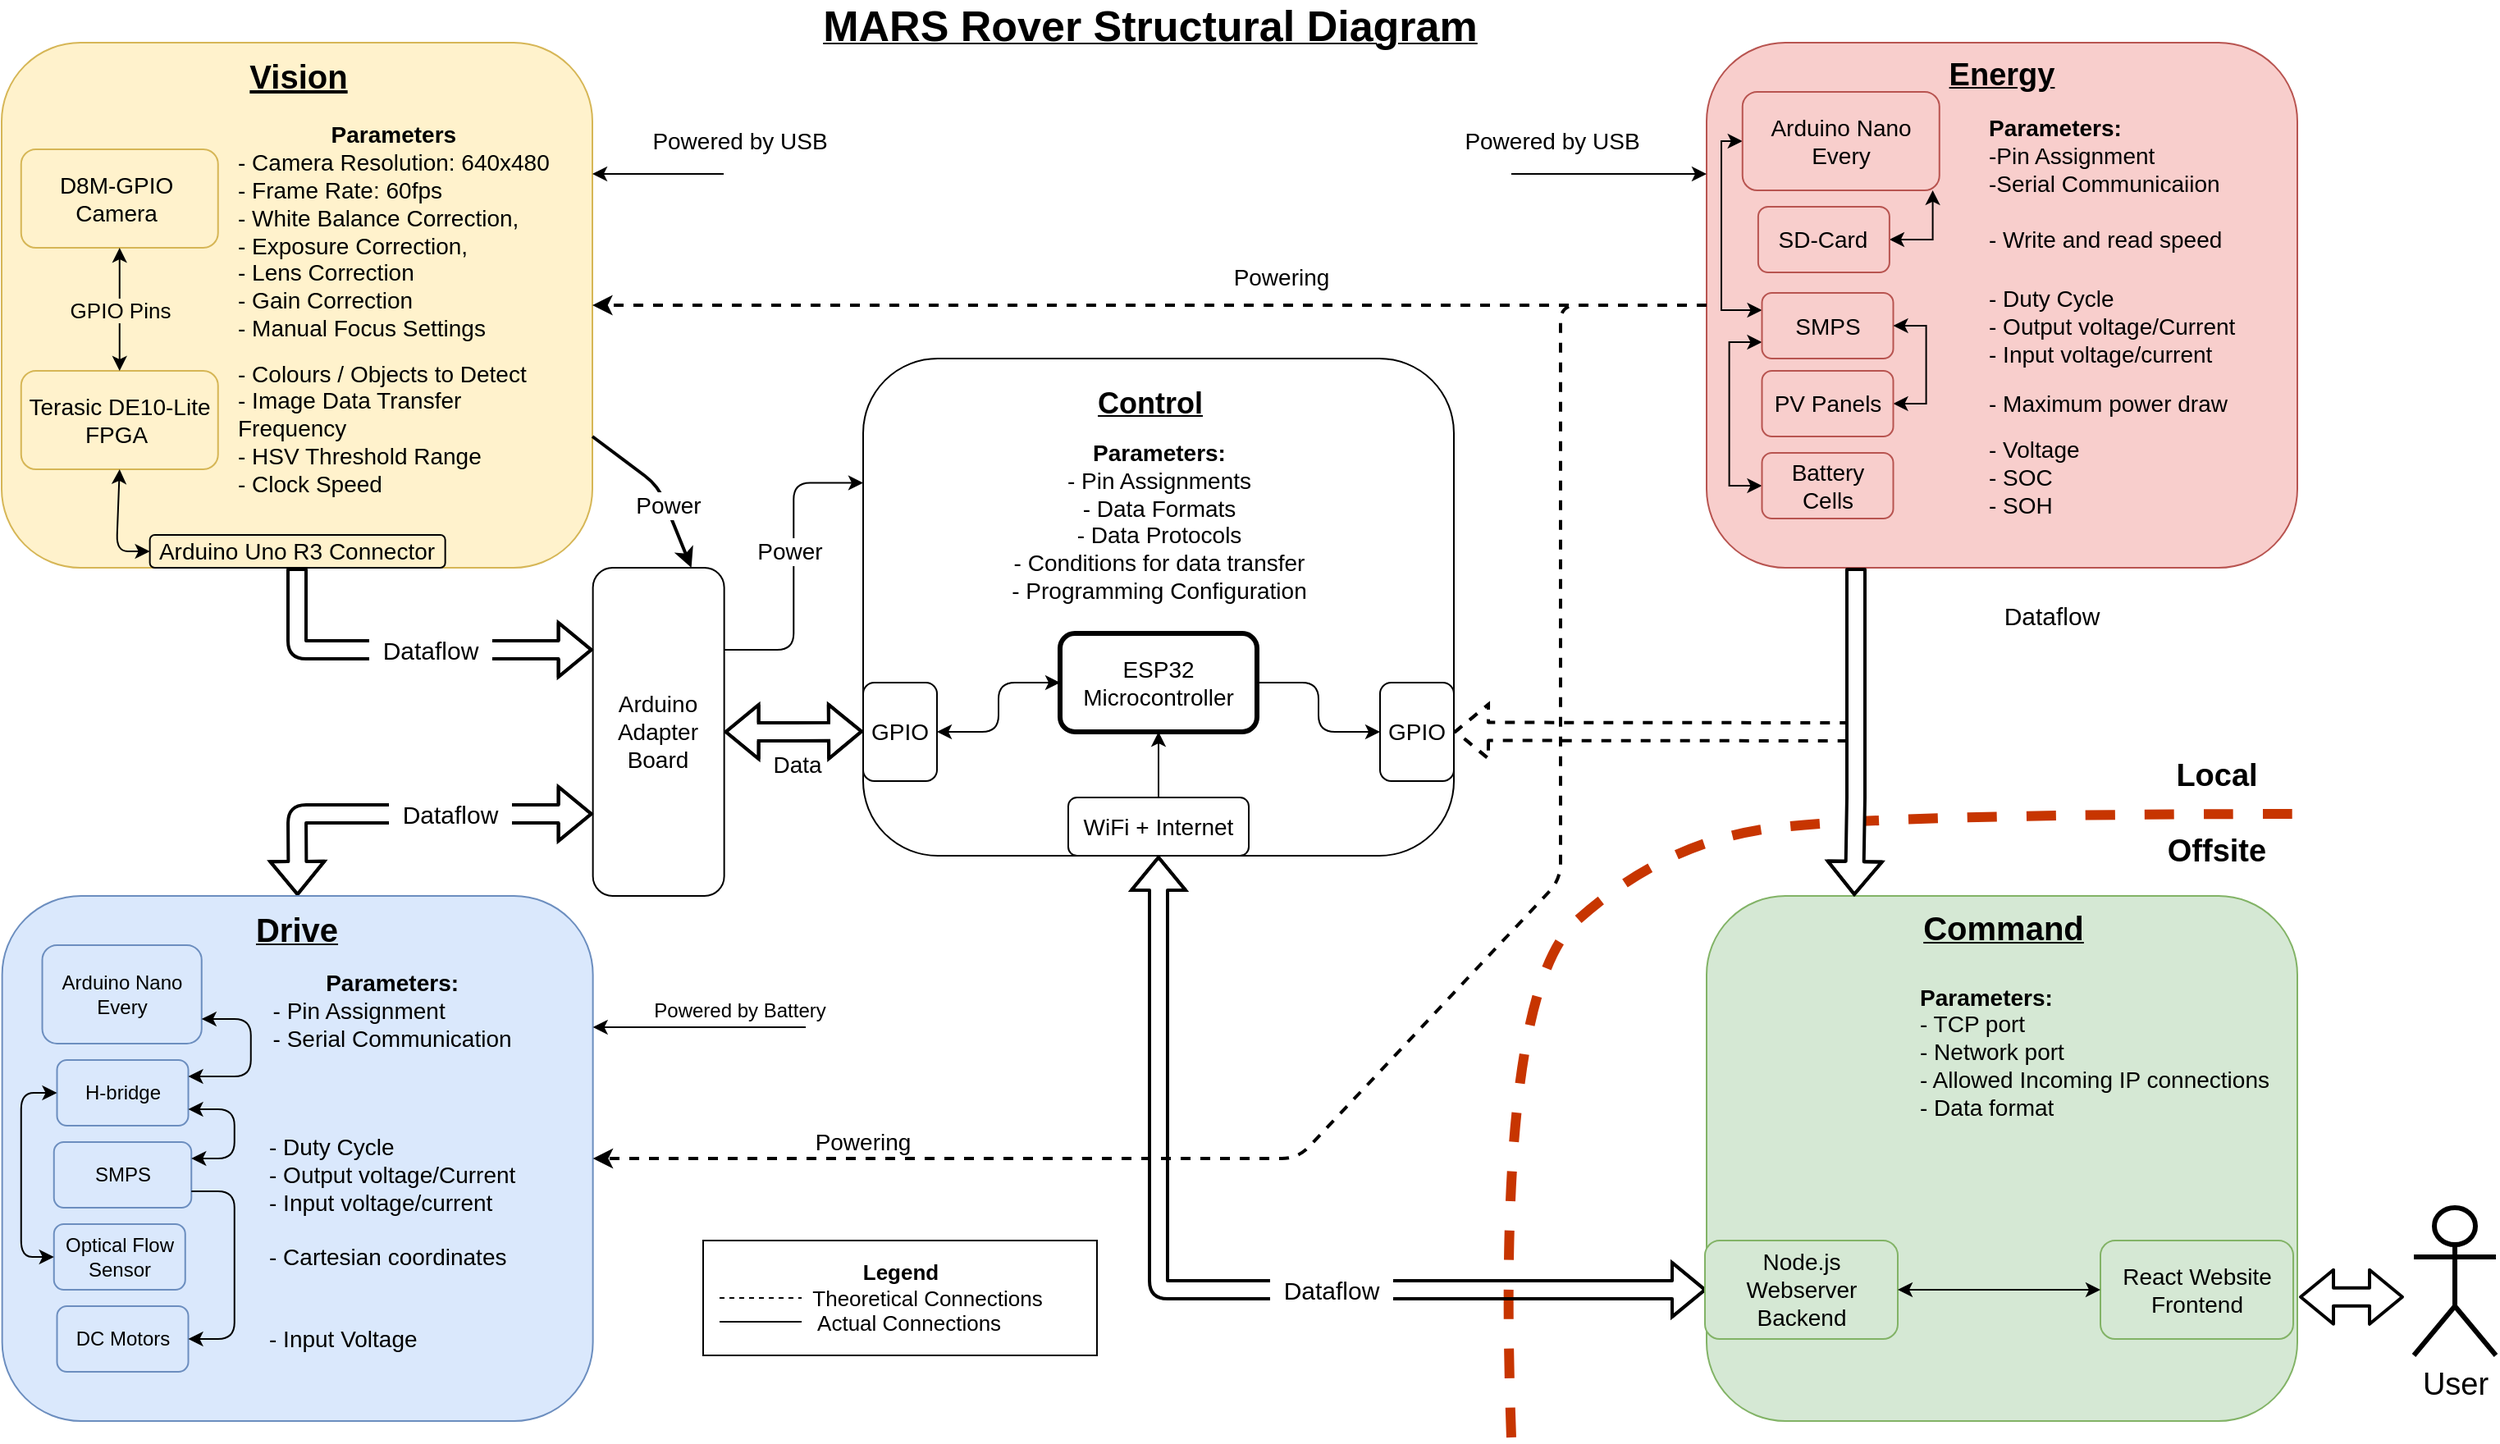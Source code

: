 <mxfile>
    <diagram id="hSmGTWOT8QbK2SNYuq14" name="Page-1">
        <mxGraphModel dx="57" dy="1204" grid="1" gridSize="10" guides="1" tooltips="1" connect="1" arrows="1" fold="1" page="1" pageScale="1" pageWidth="827" pageHeight="1169" math="0" shadow="0">
            <root>
                <mxCell id="0"/>
                <mxCell id="1" parent="0"/>
                <mxCell id="80" value="" style="endArrow=none;dashed=1;html=1;strokeWidth=6;fontSize=16;curved=1;fillColor=#fa6800;strokeColor=#C73500;" edge="1" parent="1">
                    <mxGeometry width="50" height="50" relative="1" as="geometry">
                        <mxPoint x="1040" y="-270" as="sourcePoint"/>
                        <mxPoint x="1530" y="-650" as="targetPoint"/>
                        <Array as="points">
                            <mxPoint x="1030" y="-540"/>
                            <mxPoint x="1130" y="-630"/>
                            <mxPoint x="1250" y="-650"/>
                        </Array>
                    </mxGeometry>
                </mxCell>
                <mxCell id="vZo6r4Elmoyre8F_M5Mg-2" value="" style="rounded=1;whiteSpace=wrap;html=1;fillColor=#f8cecc;strokeColor=#b85450;" parent="1" vertex="1">
                    <mxGeometry x="1159" y="-1120" width="360" height="320" as="geometry"/>
                </mxCell>
                <mxCell id="vZo6r4Elmoyre8F_M5Mg-6" value="" style="rounded=1;whiteSpace=wrap;html=1;fillColor=#fff2cc;strokeColor=#d6b656;" parent="1" vertex="1">
                    <mxGeometry x="120" y="-1120" width="360" height="320" as="geometry"/>
                </mxCell>
                <mxCell id="vZo6r4Elmoyre8F_M5Mg-8" value="" style="rounded=1;whiteSpace=wrap;html=1;" parent="1" vertex="1">
                    <mxGeometry x="645" y="-927.5" width="360" height="303" as="geometry"/>
                </mxCell>
                <mxCell id="75" style="edgeStyle=orthogonalEdgeStyle;rounded=1;orthogonalLoop=1;jettySize=auto;html=1;exitX=1;exitY=0.5;exitDx=0;exitDy=0;entryX=0;entryY=0.5;entryDx=0;entryDy=0;startArrow=none;startFill=0;" edge="1" parent="1" source="vZo6r4Elmoyre8F_M5Mg-9" target="74">
                    <mxGeometry relative="1" as="geometry"/>
                </mxCell>
                <mxCell id="vZo6r4Elmoyre8F_M5Mg-9" value="&lt;div style=&quot;font-size: 14px&quot;&gt;&lt;span style=&quot;font-size: 14px&quot;&gt;ESP32 Microcontroller&lt;/span&gt;&lt;/div&gt;" style="rounded=1;whiteSpace=wrap;html=1;align=center;fontSize=14;strokeWidth=3;" parent="1" vertex="1">
                    <mxGeometry x="765" y="-760" width="120" height="60" as="geometry"/>
                </mxCell>
                <mxCell id="67" style="edgeStyle=orthogonalEdgeStyle;rounded=0;orthogonalLoop=1;jettySize=auto;html=1;exitX=1;exitY=0.5;exitDx=0;exitDy=0;entryX=0;entryY=0.75;entryDx=0;entryDy=0;startArrow=classic;startFill=1;shape=flexArrow;strokeWidth=2;" edge="1" parent="1" source="vZo6r4Elmoyre8F_M5Mg-10" target="vZo6r4Elmoyre8F_M5Mg-8">
                    <mxGeometry relative="1" as="geometry"/>
                </mxCell>
                <mxCell id="70" style="edgeStyle=orthogonalEdgeStyle;rounded=1;orthogonalLoop=1;jettySize=auto;html=1;exitX=1;exitY=0.25;exitDx=0;exitDy=0;entryX=0;entryY=0.25;entryDx=0;entryDy=0;startArrow=none;startFill=0;" edge="1" parent="1" source="vZo6r4Elmoyre8F_M5Mg-10" target="vZo6r4Elmoyre8F_M5Mg-8">
                    <mxGeometry relative="1" as="geometry"/>
                </mxCell>
                <mxCell id="78" value="Power" style="edgeLabel;html=1;align=center;verticalAlign=middle;resizable=0;points=[];fontSize=14;" vertex="1" connectable="0" parent="70">
                    <mxGeometry x="-0.266" y="3" relative="1" as="geometry">
                        <mxPoint y="-34.38" as="offset"/>
                    </mxGeometry>
                </mxCell>
                <mxCell id="vZo6r4Elmoyre8F_M5Mg-10" value="Arduino Adapter Board" style="rounded=1;whiteSpace=wrap;html=1;fontSize=14;" parent="1" vertex="1">
                    <mxGeometry x="480.32" y="-800" width="80" height="200" as="geometry"/>
                </mxCell>
                <mxCell id="34" style="edgeStyle=orthogonalEdgeStyle;rounded=0;orthogonalLoop=1;jettySize=auto;html=1;exitX=0;exitY=0.5;exitDx=0;exitDy=0;entryX=0;entryY=0.25;entryDx=0;entryDy=0;startArrow=classic;startFill=1;" parent="1" source="vZo6r4Elmoyre8F_M5Mg-13" target="vZo6r4Elmoyre8F_M5Mg-14" edge="1">
                    <mxGeometry relative="1" as="geometry">
                        <Array as="points">
                            <mxPoint x="1168" y="-1060"/>
                            <mxPoint x="1168" y="-957"/>
                            <mxPoint x="1193" y="-957"/>
                        </Array>
                    </mxGeometry>
                </mxCell>
                <mxCell id="vZo6r4Elmoyre8F_M5Mg-13" value="Arduino Nano Every" style="rounded=1;whiteSpace=wrap;html=1;fillColor=#f8cecc;strokeColor=#b85450;fontSize=14;" parent="1" vertex="1">
                    <mxGeometry x="1180.88" y="-1090" width="120" height="60" as="geometry"/>
                </mxCell>
                <mxCell id="63" style="edgeStyle=orthogonalEdgeStyle;rounded=0;orthogonalLoop=1;jettySize=auto;html=1;exitX=0;exitY=0.75;exitDx=0;exitDy=0;entryX=0;entryY=0.5;entryDx=0;entryDy=0;startArrow=classic;startFill=1;" edge="1" parent="1" source="vZo6r4Elmoyre8F_M5Mg-14" target="vZo6r4Elmoyre8F_M5Mg-18">
                    <mxGeometry relative="1" as="geometry"/>
                </mxCell>
                <mxCell id="vZo6r4Elmoyre8F_M5Mg-14" value="SMPS" style="rounded=1;whiteSpace=wrap;html=1;fillColor=#f8cecc;strokeColor=#b85450;fontSize=14;" parent="1" vertex="1">
                    <mxGeometry x="1192.75" y="-967.5" width="80" height="40" as="geometry"/>
                </mxCell>
                <mxCell id="vZo6r4Elmoyre8F_M5Mg-18" value="Battery Cells" style="rounded=1;whiteSpace=wrap;html=1;fillColor=#f8cecc;strokeColor=#b85450;fontSize=14;" parent="1" vertex="1">
                    <mxGeometry x="1192.75" y="-870" width="80" height="40" as="geometry"/>
                </mxCell>
                <mxCell id="62" style="edgeStyle=orthogonalEdgeStyle;rounded=0;orthogonalLoop=1;jettySize=auto;html=1;exitX=1;exitY=0.5;exitDx=0;exitDy=0;entryX=1;entryY=0.5;entryDx=0;entryDy=0;startArrow=classic;startFill=1;" edge="1" parent="1" source="vZo6r4Elmoyre8F_M5Mg-19" target="vZo6r4Elmoyre8F_M5Mg-14">
                    <mxGeometry relative="1" as="geometry"/>
                </mxCell>
                <mxCell id="vZo6r4Elmoyre8F_M5Mg-19" value="PV Panels" style="rounded=1;whiteSpace=wrap;html=1;fillColor=#f8cecc;strokeColor=#b85450;fontSize=14;" parent="1" vertex="1">
                    <mxGeometry x="1192.75" y="-920" width="80" height="40" as="geometry"/>
                </mxCell>
                <mxCell id="vZo6r4Elmoyre8F_M5Mg-23" value="D8M-GPIO&amp;nbsp;&lt;br style=&quot;font-size: 14px;&quot;&gt;Camera&amp;nbsp;" style="rounded=1;whiteSpace=wrap;html=1;fillColor=#fff2cc;strokeColor=#d6b656;fontSize=14;" parent="1" vertex="1">
                    <mxGeometry x="131.88" y="-1055" width="120" height="60" as="geometry"/>
                </mxCell>
                <mxCell id="vZo6r4Elmoyre8F_M5Mg-24" value="Terasic DE10-Lite FPGA&amp;nbsp;" style="rounded=1;whiteSpace=wrap;html=1;fillColor=#fff2cc;strokeColor=#d6b656;fontSize=14;" parent="1" vertex="1">
                    <mxGeometry x="131.88" y="-920" width="120" height="60" as="geometry"/>
                </mxCell>
                <mxCell id="vZo6r4Elmoyre8F_M5Mg-25" value="&lt;font style=&quot;font-size: 20px;&quot;&gt;&lt;b style=&quot;font-size: 20px;&quot;&gt;&lt;u style=&quot;font-size: 20px;&quot;&gt;Vision&lt;/u&gt;&lt;/b&gt;&lt;/font&gt;" style="text;html=1;strokeColor=none;fillColor=none;align=center;verticalAlign=middle;whiteSpace=wrap;rounded=0;fontSize=20;" parent="1" vertex="1">
                    <mxGeometry x="281.26" y="-1110" width="40" height="20" as="geometry"/>
                </mxCell>
                <mxCell id="vZo6r4Elmoyre8F_M5Mg-26" value="&lt;font style=&quot;font-size: 19px;&quot;&gt;&lt;b style=&quot;font-size: 19px;&quot;&gt;&lt;u style=&quot;font-size: 19px;&quot;&gt;Energy&lt;/u&gt;&lt;/b&gt;&lt;/font&gt;" style="text;html=1;strokeColor=none;fillColor=none;align=center;verticalAlign=middle;whiteSpace=wrap;rounded=0;fontSize=19;" parent="1" vertex="1">
                    <mxGeometry x="1319" y="-1110" width="40" height="20" as="geometry"/>
                </mxCell>
                <mxCell id="vZo6r4Elmoyre8F_M5Mg-30" value="&lt;span style=&quot;font-size: 18px;&quot;&gt;&lt;b style=&quot;font-size: 18px;&quot;&gt;&lt;u style=&quot;font-size: 18px;&quot;&gt;Control&lt;/u&gt;&lt;/b&gt;&lt;/span&gt;" style="text;html=1;strokeColor=none;fillColor=none;align=center;verticalAlign=middle;whiteSpace=wrap;rounded=0;fontSize=18;" parent="1" vertex="1">
                    <mxGeometry x="800" y="-910" width="40" height="20" as="geometry"/>
                </mxCell>
                <mxCell id="vZo6r4Elmoyre8F_M5Mg-31" value="&lt;b&gt;&lt;u&gt;&lt;font style=&quot;font-size: 26px&quot;&gt;MARS Rover Structural Diagram&lt;/font&gt;&lt;/u&gt;&lt;/b&gt;" style="text;html=1;strokeColor=none;fillColor=none;align=center;verticalAlign=middle;whiteSpace=wrap;rounded=0;" parent="1" vertex="1">
                    <mxGeometry x="590" y="-1140" width="460" height="20" as="geometry"/>
                </mxCell>
                <mxCell id="64" style="edgeStyle=orthogonalEdgeStyle;rounded=0;orthogonalLoop=1;jettySize=auto;html=1;exitX=1;exitY=0.5;exitDx=0;exitDy=0;entryX=0.966;entryY=0.999;entryDx=0;entryDy=0;entryPerimeter=0;startArrow=classic;startFill=1;" edge="1" parent="1" source="vZo6r4Elmoyre8F_M5Mg-32" target="vZo6r4Elmoyre8F_M5Mg-13">
                    <mxGeometry relative="1" as="geometry"/>
                </mxCell>
                <mxCell id="vZo6r4Elmoyre8F_M5Mg-32" value="SD-Card" style="rounded=1;whiteSpace=wrap;html=1;fillColor=#f8cecc;strokeColor=#b85450;fontSize=14;" parent="1" vertex="1">
                    <mxGeometry x="1190.44" y="-1020" width="80" height="40" as="geometry"/>
                </mxCell>
                <mxCell id="vZo6r4Elmoyre8F_M5Mg-34" value="" style="endArrow=classic;html=1;exitX=0;exitY=0.5;exitDx=0;exitDy=0;dashed=1;entryX=1;entryY=0.5;entryDx=0;entryDy=0;strokeWidth=2;" parent="1" source="vZo6r4Elmoyre8F_M5Mg-2" target="vZo6r4Elmoyre8F_M5Mg-6" edge="1">
                    <mxGeometry width="50" height="50" relative="1" as="geometry">
                        <mxPoint x="500" y="-985" as="sourcePoint"/>
                        <mxPoint x="380" y="-980" as="targetPoint"/>
                    </mxGeometry>
                </mxCell>
                <mxCell id="vZo6r4Elmoyre8F_M5Mg-38" value="Powering" style="text;html=1;strokeColor=none;fillColor=none;align=center;verticalAlign=middle;whiteSpace=wrap;rounded=0;fontSize=14;" parent="1" vertex="1">
                    <mxGeometry x="880" y="-987.5" width="40" height="20" as="geometry"/>
                </mxCell>
                <mxCell id="vZo6r4Elmoyre8F_M5Mg-43" value="" style="endArrow=classic;html=1;entryX=1;entryY=0.25;entryDx=0;entryDy=0;" parent="1" target="vZo6r4Elmoyre8F_M5Mg-6" edge="1">
                    <mxGeometry width="50" height="50" relative="1" as="geometry">
                        <mxPoint x="560" y="-1040" as="sourcePoint"/>
                        <mxPoint x="340" y="-1030" as="targetPoint"/>
                    </mxGeometry>
                </mxCell>
                <mxCell id="vZo6r4Elmoyre8F_M5Mg-44" value="Powered by USB" style="text;html=1;strokeColor=none;fillColor=none;align=center;verticalAlign=middle;whiteSpace=wrap;rounded=0;fontSize=14;" parent="1" vertex="1">
                    <mxGeometry x="500" y="-1070" width="140" height="20" as="geometry"/>
                </mxCell>
                <mxCell id="vZo6r4Elmoyre8F_M5Mg-53" value="" style="endArrow=classic;html=1;entryX=0;entryY=0.25;entryDx=0;entryDy=0;" parent="1" target="vZo6r4Elmoyre8F_M5Mg-2" edge="1">
                    <mxGeometry width="50" height="50" relative="1" as="geometry">
                        <mxPoint x="1040" y="-1040" as="sourcePoint"/>
                        <mxPoint x="590" y="-1020.5" as="targetPoint"/>
                        <Array as="points"/>
                    </mxGeometry>
                </mxCell>
                <mxCell id="vZo6r4Elmoyre8F_M5Mg-54" value="Powered by&amp;nbsp;USB" style="text;html=1;strokeColor=none;fillColor=none;align=center;verticalAlign=middle;whiteSpace=wrap;rounded=0;fontSize=14;" parent="1" vertex="1">
                    <mxGeometry x="990" y="-1070" width="150" height="20" as="geometry"/>
                </mxCell>
                <mxCell id="vZo6r4Elmoyre8F_M5Mg-55" value="" style="endArrow=classic;startArrow=classic;html=1;entryX=0.5;entryY=1;entryDx=0;entryDy=0;exitX=0.5;exitY=0;exitDx=0;exitDy=0;" parent="1" source="vZo6r4Elmoyre8F_M5Mg-24" target="vZo6r4Elmoyre8F_M5Mg-23" edge="1">
                    <mxGeometry width="50" height="50" relative="1" as="geometry">
                        <mxPoint x="101.88" y="-850" as="sourcePoint"/>
                        <mxPoint x="151.88" y="-900" as="targetPoint"/>
                    </mxGeometry>
                </mxCell>
                <mxCell id="9" value="GPIO Pins" style="edgeLabel;html=1;align=center;verticalAlign=middle;resizable=0;points=[];labelBackgroundColor=#FFF2CC;fontSize=13;" parent="vZo6r4Elmoyre8F_M5Mg-55" vertex="1" connectable="0">
                    <mxGeometry x="0.222" y="1" relative="1" as="geometry">
                        <mxPoint x="1" y="9" as="offset"/>
                    </mxGeometry>
                </mxCell>
                <mxCell id="KPlfj069VjZipwwZR6Ud-6" value="&lt;b style=&quot;font-size: 14px&quot;&gt;Parameters:&lt;/b&gt;&lt;br style=&quot;font-size: 14px&quot;&gt;- Pin Assignments&lt;br style=&quot;font-size: 14px&quot;&gt;- Data Formats&lt;br style=&quot;font-size: 14px&quot;&gt;- Data Protocols&lt;br style=&quot;font-size: 14px&quot;&gt;- Conditions for data transfer&lt;br&gt;- Programming Configuration" style="text;html=1;strokeColor=none;fillColor=none;align=center;verticalAlign=top;whiteSpace=wrap;rounded=0;fontSize=14;" parent="1" vertex="1">
                    <mxGeometry x="712.5" y="-885" width="225" height="125" as="geometry"/>
                </mxCell>
                <mxCell id="KPlfj069VjZipwwZR6Ud-11" value="" style="shape=flexArrow;endArrow=classic;startArrow=classic;html=1;entryX=0.5;entryY=1;entryDx=0;entryDy=0;strokeWidth=2;exitX=0;exitY=0.75;exitDx=0;exitDy=0;" parent="1" source="vZo6r4Elmoyre8F_M5Mg-5" target="vZo6r4Elmoyre8F_M5Mg-8" edge="1">
                    <mxGeometry width="100" height="100" relative="1" as="geometry">
                        <mxPoint x="414.0" y="-540" as="sourcePoint"/>
                        <mxPoint x="460" y="-610" as="targetPoint"/>
                        <Array as="points">
                            <mxPoint x="825" y="-360"/>
                        </Array>
                    </mxGeometry>
                </mxCell>
                <mxCell id="KPlfj069VjZipwwZR6Ud-12" value="&lt;span style=&quot;font-size: 15px;&quot;&gt;&amp;nbsp; Dataflow&amp;nbsp;&amp;nbsp;&lt;/span&gt;" style="edgeLabel;html=1;align=center;verticalAlign=middle;resizable=0;points=[];fontSize=15;" parent="KPlfj069VjZipwwZR6Ud-11" vertex="1" connectable="0">
                    <mxGeometry x="0.163" y="-2" relative="1" as="geometry">
                        <mxPoint x="103" y="14" as="offset"/>
                    </mxGeometry>
                </mxCell>
                <mxCell id="KPlfj069VjZipwwZR6Ud-15" value="" style="shape=flexArrow;endArrow=classic;startArrow=classic;html=1;exitX=0.5;exitY=0;exitDx=0;exitDy=0;strokeWidth=2;entryX=0;entryY=0.75;entryDx=0;entryDy=0;" parent="1" source="vZo6r4Elmoyre8F_M5Mg-7" target="vZo6r4Elmoyre8F_M5Mg-10" edge="1">
                    <mxGeometry width="100" height="100" relative="1" as="geometry">
                        <mxPoint x="670" y="-580" as="sourcePoint"/>
                        <mxPoint x="730" y="-640" as="targetPoint"/>
                        <Array as="points">
                            <mxPoint x="300" y="-650"/>
                        </Array>
                    </mxGeometry>
                </mxCell>
                <mxCell id="KPlfj069VjZipwwZR6Ud-16" value="&lt;span style=&quot;font-size: 15px&quot;&gt;&amp;nbsp; Dataflow&amp;nbsp;&amp;nbsp;&lt;/span&gt;" style="edgeLabel;html=1;align=center;verticalAlign=middle;resizable=0;points=[];" parent="KPlfj069VjZipwwZR6Ud-15" vertex="1" connectable="0">
                    <mxGeometry x="0.163" y="-2" relative="1" as="geometry">
                        <mxPoint x="9.01" y="-2" as="offset"/>
                    </mxGeometry>
                </mxCell>
                <mxCell id="KPlfj069VjZipwwZR6Ud-17" value="" style="shape=flexArrow;endArrow=classic;startArrow=none;html=1;entryX=0;entryY=0.25;entryDx=0;entryDy=0;exitX=0.5;exitY=1;exitDx=0;exitDy=0;startFill=0;startSize=6;fillColor=#ffffff;strokeWidth=2;" parent="1" source="vZo6r4Elmoyre8F_M5Mg-6" target="vZo6r4Elmoyre8F_M5Mg-10" edge="1">
                    <mxGeometry width="100" height="100" relative="1" as="geometry">
                        <mxPoint x="150" y="-810" as="sourcePoint"/>
                        <mxPoint x="305" y="-840" as="targetPoint"/>
                        <Array as="points">
                            <mxPoint x="300" y="-790"/>
                            <mxPoint x="300" y="-750"/>
                        </Array>
                    </mxGeometry>
                </mxCell>
                <mxCell id="KPlfj069VjZipwwZR6Ud-18" value="&amp;nbsp; Dataflow&amp;nbsp;&amp;nbsp;" style="edgeLabel;html=1;align=center;verticalAlign=middle;resizable=0;points=[];fontSize=15;spacingLeft=8;spacingRight=9;" parent="KPlfj069VjZipwwZR6Ud-17" vertex="1" connectable="0">
                    <mxGeometry x="0.163" y="-2" relative="1" as="geometry">
                        <mxPoint x="-3.12" y="-2" as="offset"/>
                    </mxGeometry>
                </mxCell>
                <mxCell id="KPlfj069VjZipwwZR6Ud-19" value="" style="shape=flexArrow;endArrow=none;startArrow=classic;html=1;dashed=1;exitX=1;exitY=0.75;exitDx=0;exitDy=0;endFill=0;strokeWidth=2;" parent="1" source="vZo6r4Elmoyre8F_M5Mg-8" edge="1">
                    <mxGeometry width="100" height="100" relative="1" as="geometry">
                        <mxPoint x="610" y="-760" as="sourcePoint"/>
                        <mxPoint x="1250" y="-700" as="targetPoint"/>
                        <Array as="points">
                            <mxPoint x="1240" y="-700"/>
                        </Array>
                    </mxGeometry>
                </mxCell>
                <mxCell id="11" value="Arduino Uno R3 Connector" style="text;html=1;fillColor=none;align=center;verticalAlign=middle;whiteSpace=wrap;rounded=1;labelBackgroundColor=#FFF2CC;strokeColor=#000000;fontSize=14;" parent="1" vertex="1">
                    <mxGeometry x="210.32" y="-820" width="180" height="20" as="geometry"/>
                </mxCell>
                <mxCell id="16" value="" style="endArrow=classic;startArrow=classic;html=1;entryX=0;entryY=0.5;entryDx=0;entryDy=0;exitX=0.5;exitY=1;exitDx=0;exitDy=0;" parent="1" source="vZo6r4Elmoyre8F_M5Mg-24" target="11" edge="1">
                    <mxGeometry width="50" height="50" relative="1" as="geometry">
                        <mxPoint x="141.88" y="-780" as="sourcePoint"/>
                        <mxPoint x="201.88" y="-850" as="targetPoint"/>
                        <Array as="points">
                            <mxPoint x="190" y="-810"/>
                        </Array>
                    </mxGeometry>
                </mxCell>
                <mxCell id="21" value="&lt;b style=&quot;font-size: 14px;&quot;&gt;Parameters:&lt;br style=&quot;font-size: 14px;&quot;&gt;&lt;/b&gt;-Pin Assignment&lt;br style=&quot;font-size: 14px;&quot;&gt;-Serial Communicaiion" style="text;html=1;strokeColor=none;fillColor=none;align=left;verticalAlign=middle;whiteSpace=wrap;rounded=0;fontSize=14;" parent="1" vertex="1">
                    <mxGeometry x="1329" y="-1072.5" width="160" height="42.5" as="geometry"/>
                </mxCell>
                <mxCell id="22" value="&lt;div style=&quot;text-align: center; font-size: 14px;&quot;&gt;&lt;b style=&quot;font-size: 14px;&quot;&gt;Parameters&lt;/b&gt;&lt;/div&gt;&lt;div style=&quot;font-size: 14px;&quot;&gt;- Camera Resolution: 640x480&lt;/div&gt;&lt;div style=&quot;font-size: 14px;&quot;&gt;- Frame Rate: 60fps&lt;/div&gt;&lt;div style=&quot;font-size: 14px;&quot;&gt;- White Balance Correction,&lt;/div&gt;&lt;div style=&quot;font-size: 14px;&quot;&gt;- Exposure Correction,&amp;nbsp;&lt;/div&gt;&lt;div style=&quot;font-size: 14px;&quot;&gt;- Lens Correction&lt;/div&gt;&lt;div style=&quot;font-size: 14px;&quot;&gt;- Gain Correction&amp;nbsp;&lt;/div&gt;&lt;div style=&quot;font-size: 14px;&quot;&gt;- Manual Focus Settings&lt;/div&gt;" style="text;html=1;strokeColor=none;fillColor=none;align=left;verticalAlign=middle;whiteSpace=wrap;rounded=0;labelBackgroundColor=#FFF2CC;fontSize=14;" parent="1" vertex="1">
                    <mxGeometry x="261.88" y="-1050" width="210" height="90" as="geometry"/>
                </mxCell>
                <mxCell id="23" value="- Duty Cycle&lt;br style=&quot;font-size: 14px&quot;&gt;- Output voltage/Current&lt;br style=&quot;font-size: 14px&quot;&gt;- Input voltage/current" style="text;html=1;strokeColor=none;fillColor=none;align=left;verticalAlign=middle;whiteSpace=wrap;rounded=0;fontSize=14;" parent="1" vertex="1">
                    <mxGeometry x="1329" y="-975" width="180" height="55" as="geometry"/>
                </mxCell>
                <mxCell id="25" value="- Write and read speed" style="text;html=1;strokeColor=none;fillColor=none;align=left;verticalAlign=middle;whiteSpace=wrap;rounded=0;fontSize=14;" parent="1" vertex="1">
                    <mxGeometry x="1329" y="-1015" width="180" height="30" as="geometry"/>
                </mxCell>
                <mxCell id="26" value="- Maximum power draw" style="text;html=1;strokeColor=none;fillColor=none;align=left;verticalAlign=middle;whiteSpace=wrap;rounded=0;fontSize=14;" parent="1" vertex="1">
                    <mxGeometry x="1329" y="-915" width="180" height="30" as="geometry"/>
                </mxCell>
                <mxCell id="27" value="- Voltage&lt;br style=&quot;font-size: 14px;&quot;&gt;- SOC&lt;br style=&quot;font-size: 14px;&quot;&gt;- SOH" style="text;html=1;strokeColor=none;fillColor=none;align=left;verticalAlign=middle;whiteSpace=wrap;rounded=0;fontSize=14;" parent="1" vertex="1">
                    <mxGeometry x="1329" y="-870" width="180" height="30" as="geometry"/>
                </mxCell>
                <mxCell id="33" value="- Colours / Objects to Detect&lt;br style=&quot;font-size: 14px;&quot;&gt;- Image Data Transfer Frequency&lt;br style=&quot;font-size: 14px;&quot;&gt;- HSV Threshold Range&lt;br style=&quot;font-size: 14px;&quot;&gt;- Clock Speed" style="text;html=1;strokeColor=none;fillColor=none;align=left;verticalAlign=middle;whiteSpace=wrap;rounded=0;labelBackgroundColor=#FFF2CC;fontSize=14;" parent="1" vertex="1">
                    <mxGeometry x="261.88" y="-920" width="200" height="70" as="geometry"/>
                </mxCell>
                <mxCell id="57" value="" style="group;fontSize=14;" vertex="1" connectable="0" parent="1">
                    <mxGeometry x="547.5" y="-390" width="240" height="70" as="geometry"/>
                </mxCell>
                <mxCell id="51" value="&lt;font style=&quot;font-size: 13px&quot;&gt;Legend&lt;br&gt;&lt;/font&gt;&lt;div style=&quot;text-align: left ; font-size: 13px&quot;&gt;&lt;span style=&quot;font-weight: normal&quot;&gt;&lt;font style=&quot;font-size: 13px&quot;&gt;&amp;nbsp; &amp;nbsp; &amp;nbsp; &amp;nbsp; &amp;nbsp;Theoretical Connections&lt;/font&gt;&lt;/span&gt;&lt;/div&gt;&lt;span style=&quot;font-weight: normal ; font-size: 13px&quot;&gt;&lt;div style=&quot;text-align: left&quot;&gt;&lt;span&gt;&lt;font style=&quot;font-size: 13px&quot;&gt;&amp;nbsp; &amp;nbsp; &amp;nbsp; &amp;nbsp; &amp;nbsp; Actual Connections&lt;/font&gt;&lt;/span&gt;&lt;/div&gt;&lt;/span&gt;" style="rounded=0;whiteSpace=wrap;html=1;labelBackgroundColor=none;strokeColor=#000000;fontStyle=1" parent="57" vertex="1">
                    <mxGeometry width="240" height="70" as="geometry"/>
                </mxCell>
                <mxCell id="52" value="" style="endArrow=none;dashed=1;html=1;" parent="57" edge="1">
                    <mxGeometry width="50" height="50" relative="1" as="geometry">
                        <mxPoint x="10" y="35" as="sourcePoint"/>
                        <mxPoint x="60" y="35" as="targetPoint"/>
                    </mxGeometry>
                </mxCell>
                <mxCell id="53" value="" style="endArrow=none;html=1;" parent="57" edge="1">
                    <mxGeometry width="50" height="50" relative="1" as="geometry">
                        <mxPoint x="10" y="49.5" as="sourcePoint"/>
                        <mxPoint x="60" y="49.5" as="targetPoint"/>
                    </mxGeometry>
                </mxCell>
                <mxCell id="59" value="" style="endArrow=classic;html=1;entryX=0.75;entryY=0;entryDx=0;entryDy=0;strokeWidth=2;" edge="1" parent="1" target="vZo6r4Elmoyre8F_M5Mg-10">
                    <mxGeometry width="50" height="50" relative="1" as="geometry">
                        <mxPoint x="480" y="-880" as="sourcePoint"/>
                        <mxPoint x="570" y="-870" as="targetPoint"/>
                        <Array as="points">
                            <mxPoint x="520" y="-850"/>
                        </Array>
                    </mxGeometry>
                </mxCell>
                <mxCell id="77" value="Power" style="edgeLabel;html=1;align=center;verticalAlign=middle;resizable=0;points=[];fontSize=14;" vertex="1" connectable="0" parent="59">
                    <mxGeometry x="0.219" y="1" relative="1" as="geometry">
                        <mxPoint as="offset"/>
                    </mxGeometry>
                </mxCell>
                <mxCell id="vZo6r4Elmoyre8F_M5Mg-7" value="" style="rounded=1;whiteSpace=wrap;html=1;fillColor=#dae8fc;strokeColor=#6c8ebf;" parent="1" vertex="1">
                    <mxGeometry x="120.32" y="-600" width="360" height="320" as="geometry"/>
                </mxCell>
                <mxCell id="vZo6r4Elmoyre8F_M5Mg-17" value="Arduino Nano Every" style="rounded=1;whiteSpace=wrap;html=1;fillColor=#dae8fc;strokeColor=#6c8ebf;" parent="1" vertex="1">
                    <mxGeometry x="144.76" y="-570" width="97.12" height="60" as="geometry"/>
                </mxCell>
                <mxCell id="vZo6r4Elmoyre8F_M5Mg-20" value="SMPS" style="rounded=1;whiteSpace=wrap;html=1;fillColor=#dae8fc;strokeColor=#6c8ebf;" parent="1" vertex="1">
                    <mxGeometry x="151.88" y="-450" width="83.75" height="40" as="geometry"/>
                </mxCell>
                <mxCell id="vZo6r4Elmoyre8F_M5Mg-21" value="Optical Flow Sensor" style="rounded=1;whiteSpace=wrap;html=1;fillColor=#dae8fc;strokeColor=#6c8ebf;" parent="1" vertex="1">
                    <mxGeometry x="151.88" y="-400" width="80" height="40" as="geometry"/>
                </mxCell>
                <mxCell id="vZo6r4Elmoyre8F_M5Mg-22" value="DC Motors" style="rounded=1;whiteSpace=wrap;html=1;fillColor=#dae8fc;strokeColor=#6c8ebf;" parent="1" vertex="1">
                    <mxGeometry x="153.75" y="-350" width="80" height="40" as="geometry"/>
                </mxCell>
                <mxCell id="vZo6r4Elmoyre8F_M5Mg-29" value="&lt;b&gt;&lt;u&gt;&lt;font style=&quot;font-size: 20px&quot;&gt;Drive&lt;/font&gt;&lt;/u&gt;&lt;/b&gt;" style="text;html=1;strokeColor=none;fillColor=none;align=center;verticalAlign=middle;whiteSpace=wrap;rounded=0;fontSize=16;" parent="1" vertex="1">
                    <mxGeometry x="280" y="-590" width="40" height="20" as="geometry"/>
                </mxCell>
                <mxCell id="vZo6r4Elmoyre8F_M5Mg-47" value="" style="endArrow=classic;html=1;entryX=1;entryY=0.25;entryDx=0;entryDy=0;" parent="1" target="vZo6r4Elmoyre8F_M5Mg-7" edge="1">
                    <mxGeometry x="-17.12" y="-640" width="50" height="50" as="geometry">
                        <mxPoint x="610" y="-520" as="sourcePoint"/>
                        <mxPoint x="-587.12" y="-600" as="targetPoint"/>
                    </mxGeometry>
                </mxCell>
                <mxCell id="vZo6r4Elmoyre8F_M5Mg-48" value="Powered by Battery" style="text;html=1;strokeColor=none;fillColor=none;align=center;verticalAlign=middle;whiteSpace=wrap;rounded=0;" parent="1" vertex="1">
                    <mxGeometry x="510" y="-540" width="120" height="20" as="geometry"/>
                </mxCell>
                <mxCell id="40" value="Parameters:&amp;nbsp;&lt;br style=&quot;font-size: 14px;&quot;&gt;&lt;div style=&quot;text-align: left; font-size: 14px;&quot;&gt;&lt;span style=&quot;font-weight: normal; font-size: 14px;&quot;&gt;- Pin Assignment&lt;/span&gt;&lt;/div&gt;&lt;span style=&quot;font-weight: normal; font-size: 14px;&quot;&gt;&lt;div style=&quot;text-align: left; font-size: 14px;&quot;&gt;&lt;span style=&quot;font-size: 14px;&quot;&gt;- Serial Communication&amp;nbsp;&lt;/span&gt;&lt;/div&gt;&lt;/span&gt;" style="text;html=1;strokeColor=none;fillColor=none;align=center;verticalAlign=middle;whiteSpace=wrap;rounded=0;labelBackgroundColor=none;fontStyle=1;fontSize=14;" parent="1" vertex="1">
                    <mxGeometry x="280" y="-555" width="160" height="50" as="geometry"/>
                </mxCell>
                <mxCell id="42" value="- Duty Cycle&lt;br style=&quot;font-size: 14px;&quot;&gt;- Output voltage/Current&lt;br style=&quot;font-size: 14px;&quot;&gt;- Input voltage/current" style="text;html=1;strokeColor=none;fillColor=none;align=left;verticalAlign=middle;whiteSpace=wrap;rounded=0;fontSize=14;" parent="1" vertex="1">
                    <mxGeometry x="281.26" y="-460" width="180" height="60" as="geometry"/>
                </mxCell>
                <mxCell id="43" value="- Cartesian coordinates" style="text;html=1;strokeColor=none;fillColor=none;align=left;verticalAlign=middle;whiteSpace=wrap;rounded=0;labelBackgroundColor=none;fontSize=14;" parent="1" vertex="1">
                    <mxGeometry x="281.26" y="-400" width="200" height="40" as="geometry"/>
                </mxCell>
                <mxCell id="44" value="- Input Voltage" style="text;html=1;strokeColor=none;fillColor=none;align=left;verticalAlign=middle;whiteSpace=wrap;rounded=0;labelBackgroundColor=none;fontSize=14;" parent="1" vertex="1">
                    <mxGeometry x="281.26" y="-350" width="200" height="40" as="geometry"/>
                </mxCell>
                <mxCell id="46" value="H-bridge" style="rounded=1;whiteSpace=wrap;html=1;fillColor=#dae8fc;strokeColor=#6c8ebf;" parent="1" vertex="1">
                    <mxGeometry x="153.75" y="-500" width="80" height="40" as="geometry"/>
                </mxCell>
                <mxCell id="47" value="" style="endArrow=classic;startArrow=classic;html=1;entryX=1;entryY=0.75;entryDx=0;entryDy=0;exitX=1;exitY=0.25;exitDx=0;exitDy=0;" parent="1" source="46" target="vZo6r4Elmoyre8F_M5Mg-17" edge="1">
                    <mxGeometry x="-7.12" y="-580" width="50" height="50" as="geometry">
                        <mxPoint x="-198.12" y="-290" as="sourcePoint"/>
                        <mxPoint x="-148.12" y="-340" as="targetPoint"/>
                        <Array as="points">
                            <mxPoint x="271.88" y="-490"/>
                            <mxPoint x="271.88" y="-525"/>
                        </Array>
                    </mxGeometry>
                </mxCell>
                <mxCell id="48" value="" style="endArrow=classic;startArrow=classic;html=1;entryX=0;entryY=0.5;entryDx=0;entryDy=0;exitX=0;exitY=0.5;exitDx=0;exitDy=0;" parent="1" source="vZo6r4Elmoyre8F_M5Mg-21" target="46" edge="1">
                    <mxGeometry x="-7.12" y="-580" width="50" height="50" as="geometry">
                        <mxPoint x="-138.12" y="-280" as="sourcePoint"/>
                        <mxPoint x="-88.12" y="-330" as="targetPoint"/>
                        <Array as="points">
                            <mxPoint x="131.88" y="-380"/>
                            <mxPoint x="131.88" y="-480"/>
                        </Array>
                    </mxGeometry>
                </mxCell>
                <mxCell id="49" value="" style="endArrow=classic;startArrow=classic;html=1;entryX=1;entryY=0.75;entryDx=0;entryDy=0;exitX=1;exitY=0.25;exitDx=0;exitDy=0;" parent="1" source="vZo6r4Elmoyre8F_M5Mg-20" target="46" edge="1">
                    <mxGeometry x="-7.12" y="-580" width="50" height="50" as="geometry">
                        <mxPoint x="-188.12" y="-310" as="sourcePoint"/>
                        <mxPoint x="-138.12" y="-360" as="targetPoint"/>
                        <Array as="points">
                            <mxPoint x="261.88" y="-440"/>
                            <mxPoint x="261.88" y="-470"/>
                        </Array>
                    </mxGeometry>
                </mxCell>
                <mxCell id="50" value="" style="endArrow=classic;startArrow=none;html=1;startFill=0;exitX=1;exitY=0.75;exitDx=0;exitDy=0;entryX=1;entryY=0.5;entryDx=0;entryDy=0;" parent="1" source="vZo6r4Elmoyre8F_M5Mg-20" target="vZo6r4Elmoyre8F_M5Mg-22" edge="1">
                    <mxGeometry x="-7.12" y="-580" width="50" height="50" as="geometry">
                        <mxPoint x="-248.12" y="-310" as="sourcePoint"/>
                        <mxPoint x="-198.12" y="-360" as="targetPoint"/>
                        <Array as="points">
                            <mxPoint x="261.88" y="-420"/>
                            <mxPoint x="261.88" y="-330"/>
                        </Array>
                    </mxGeometry>
                </mxCell>
                <mxCell id="69" style="edgeStyle=orthogonalEdgeStyle;orthogonalLoop=1;jettySize=auto;html=1;exitX=1;exitY=0.5;exitDx=0;exitDy=0;entryX=0;entryY=0.5;entryDx=0;entryDy=0;startArrow=classic;startFill=1;rounded=1;" edge="1" parent="1" source="68" target="vZo6r4Elmoyre8F_M5Mg-9">
                    <mxGeometry relative="1" as="geometry"/>
                </mxCell>
                <mxCell id="68" value="GPIO" style="rounded=1;whiteSpace=wrap;html=1;fontSize=14;" vertex="1" parent="1">
                    <mxGeometry x="645" y="-730" width="45" height="60" as="geometry"/>
                </mxCell>
                <mxCell id="73" style="edgeStyle=orthogonalEdgeStyle;curved=1;orthogonalLoop=1;jettySize=auto;html=1;exitX=0.5;exitY=0;exitDx=0;exitDy=0;entryX=0.5;entryY=1;entryDx=0;entryDy=0;startArrow=none;startFill=0;" edge="1" parent="1" source="72" target="vZo6r4Elmoyre8F_M5Mg-9">
                    <mxGeometry relative="1" as="geometry"/>
                </mxCell>
                <mxCell id="72" value="WiFi + Internet" style="rounded=1;whiteSpace=wrap;html=1;fontSize=14;" vertex="1" parent="1">
                    <mxGeometry x="770" y="-660" width="110" height="35.5" as="geometry"/>
                </mxCell>
                <mxCell id="74" value="GPIO" style="rounded=1;whiteSpace=wrap;html=1;fontSize=14;" vertex="1" parent="1">
                    <mxGeometry x="960" y="-730" width="45" height="60" as="geometry"/>
                </mxCell>
                <mxCell id="79" value="Data" style="text;html=1;strokeColor=none;fillColor=none;align=center;verticalAlign=middle;whiteSpace=wrap;rounded=0;fontSize=14;" vertex="1" parent="1">
                    <mxGeometry x="585" y="-690" width="40" height="20" as="geometry"/>
                </mxCell>
                <mxCell id="81" value="&lt;b&gt;&lt;font style=&quot;font-size: 19px&quot;&gt;Offsite&lt;/font&gt;&lt;/b&gt;" style="text;html=1;strokeColor=none;fillColor=none;align=center;verticalAlign=middle;whiteSpace=wrap;rounded=0;fontSize=16;" vertex="1" parent="1">
                    <mxGeometry x="1420" y="-644.5" width="100" height="34.5" as="geometry"/>
                </mxCell>
                <mxCell id="82" value="&lt;b&gt;&lt;font style=&quot;font-size: 19px&quot;&gt;Local&lt;/font&gt;&lt;/b&gt;" style="text;html=1;strokeColor=none;fillColor=none;align=center;verticalAlign=middle;whiteSpace=wrap;rounded=0;fontSize=16;" vertex="1" parent="1">
                    <mxGeometry x="1420" y="-690" width="100" height="34.5" as="geometry"/>
                </mxCell>
                <mxCell id="vZo6r4Elmoyre8F_M5Mg-5" value="" style="rounded=1;whiteSpace=wrap;html=1;fillColor=#d5e8d4;strokeColor=#82b366;" parent="1" vertex="1">
                    <mxGeometry x="1159" y="-600" width="360" height="320" as="geometry"/>
                </mxCell>
                <mxCell id="vZo6r4Elmoyre8F_M5Mg-15" value="React Website Frontend" style="rounded=1;whiteSpace=wrap;html=1;fillColor=#d5e8d4;strokeColor=#82b366;fontSize=14;" parent="1" vertex="1">
                    <mxGeometry x="1399" y="-390" width="117.5" height="60" as="geometry"/>
                </mxCell>
                <mxCell id="vZo6r4Elmoyre8F_M5Mg-16" value="Node.js Webserver Backend" style="rounded=1;whiteSpace=wrap;html=1;fillColor=#d5e8d4;strokeColor=#82b366;fontSize=14;" parent="1" vertex="1">
                    <mxGeometry x="1158" y="-390" width="117.5" height="60" as="geometry"/>
                </mxCell>
                <mxCell id="vZo6r4Elmoyre8F_M5Mg-28" value="&lt;b&gt;&lt;u&gt;&lt;font style=&quot;font-size: 20px&quot;&gt;Command&lt;/font&gt;&lt;/u&gt;&lt;/b&gt;" style="text;html=1;strokeColor=none;fillColor=none;align=center;verticalAlign=middle;whiteSpace=wrap;rounded=0;fontSize=18;" parent="1" vertex="1">
                    <mxGeometry x="1319.63" y="-590" width="40" height="20" as="geometry"/>
                </mxCell>
                <mxCell id="vZo6r4Elmoyre8F_M5Mg-57" value="" style="endArrow=classic;startArrow=classic;html=1;entryX=1;entryY=0.5;entryDx=0;entryDy=0;exitX=0;exitY=0.5;exitDx=0;exitDy=0;" parent="1" source="vZo6r4Elmoyre8F_M5Mg-15" target="vZo6r4Elmoyre8F_M5Mg-16" edge="1">
                    <mxGeometry x="1159" y="-600" width="50" height="50" as="geometry">
                        <mxPoint x="1349" y="-710" as="sourcePoint"/>
                        <mxPoint x="1349" y="-740" as="targetPoint"/>
                        <Array as="points">
                            <mxPoint x="1339" y="-360"/>
                        </Array>
                    </mxGeometry>
                </mxCell>
                <mxCell id="56" value="&lt;b style=&quot;font-size: 14px;&quot;&gt;Parameters:&lt;/b&gt;&lt;br style=&quot;font-size: 14px;&quot;&gt;- TCP port&lt;br style=&quot;font-size: 14px;&quot;&gt;- Network port&lt;br style=&quot;font-size: 14px;&quot;&gt;- Allowed Incoming IP connections&lt;br style=&quot;font-size: 14px;&quot;&gt;- Data format" style="text;html=1;strokeColor=none;fillColor=none;align=left;verticalAlign=middle;whiteSpace=wrap;rounded=0;fontSize=14;" parent="1" vertex="1">
                    <mxGeometry x="1286.5" y="-590" width="230" height="170" as="geometry"/>
                </mxCell>
                <mxCell id="84" value="User" style="shape=umlActor;verticalLabelPosition=bottom;verticalAlign=top;html=1;outlineConnect=0;strokeWidth=3;fontSize=19;align=center;" vertex="1" parent="1">
                    <mxGeometry x="1590" y="-410" width="50" height="90" as="geometry"/>
                </mxCell>
                <mxCell id="100" value="" style="endArrow=classic;html=1;strokeWidth=2;fontSize=19;exitX=0;exitY=0.5;exitDx=0;exitDy=0;entryX=1;entryY=0.5;entryDx=0;entryDy=0;dashed=1;" edge="1" parent="1" source="vZo6r4Elmoyre8F_M5Mg-2" target="vZo6r4Elmoyre8F_M5Mg-7">
                    <mxGeometry width="50" height="50" relative="1" as="geometry">
                        <mxPoint x="680" y="-450" as="sourcePoint"/>
                        <mxPoint x="900" y="-470" as="targetPoint"/>
                        <Array as="points">
                            <mxPoint x="1070" y="-960"/>
                            <mxPoint x="1070" y="-610"/>
                            <mxPoint x="910" y="-440"/>
                        </Array>
                    </mxGeometry>
                </mxCell>
                <mxCell id="101" value="Powering" style="text;html=1;strokeColor=none;fillColor=none;align=center;verticalAlign=middle;whiteSpace=wrap;rounded=0;fontSize=14;" vertex="1" parent="1">
                    <mxGeometry x="625" y="-460" width="40" height="20" as="geometry"/>
                </mxCell>
                <mxCell id="102" value="" style="shape=flexArrow;endArrow=classic;startArrow=none;html=1;entryX=0.25;entryY=0;entryDx=0;entryDy=0;strokeWidth=2;startFill=0;fillColor=#ffffff;" edge="1" parent="1" target="vZo6r4Elmoyre8F_M5Mg-5">
                    <mxGeometry width="100" height="100" relative="1" as="geometry">
                        <mxPoint x="1250" y="-800" as="sourcePoint"/>
                        <mxPoint x="1054" y="-994.5" as="targetPoint"/>
                        <Array as="points">
                            <mxPoint x="1250" y="-660"/>
                        </Array>
                    </mxGeometry>
                </mxCell>
                <mxCell id="103" value="&lt;span style=&quot;font-size: 15px;&quot;&gt;&amp;nbsp; Dataflow&amp;nbsp;&amp;nbsp;&lt;/span&gt;" style="edgeLabel;html=1;align=center;verticalAlign=middle;resizable=0;points=[];fontSize=15;" vertex="1" connectable="0" parent="102">
                    <mxGeometry x="0.163" y="-2" relative="1" as="geometry">
                        <mxPoint x="121" y="-88" as="offset"/>
                    </mxGeometry>
                </mxCell>
                <mxCell id="106" value="" style="shape=flexArrow;endArrow=classic;startArrow=classic;html=1;strokeWidth=2;fontSize=19;width=10;" edge="1" parent="1">
                    <mxGeometry width="50" height="50" relative="1" as="geometry">
                        <mxPoint x="1520" y="-355.59" as="sourcePoint"/>
                        <mxPoint x="1584" y="-355.59" as="targetPoint"/>
                    </mxGeometry>
                </mxCell>
                <mxCell id="107" value="" style="rounded=0;whiteSpace=wrap;html=1;strokeWidth=3;fontSize=19;align=center;strokeColor=none;aspect=fixed;" vertex="1" parent="1">
                    <mxGeometry x="1246" y="-707.5" width="8" height="15" as="geometry"/>
                </mxCell>
            </root>
        </mxGraphModel>
    </diagram>
</mxfile>